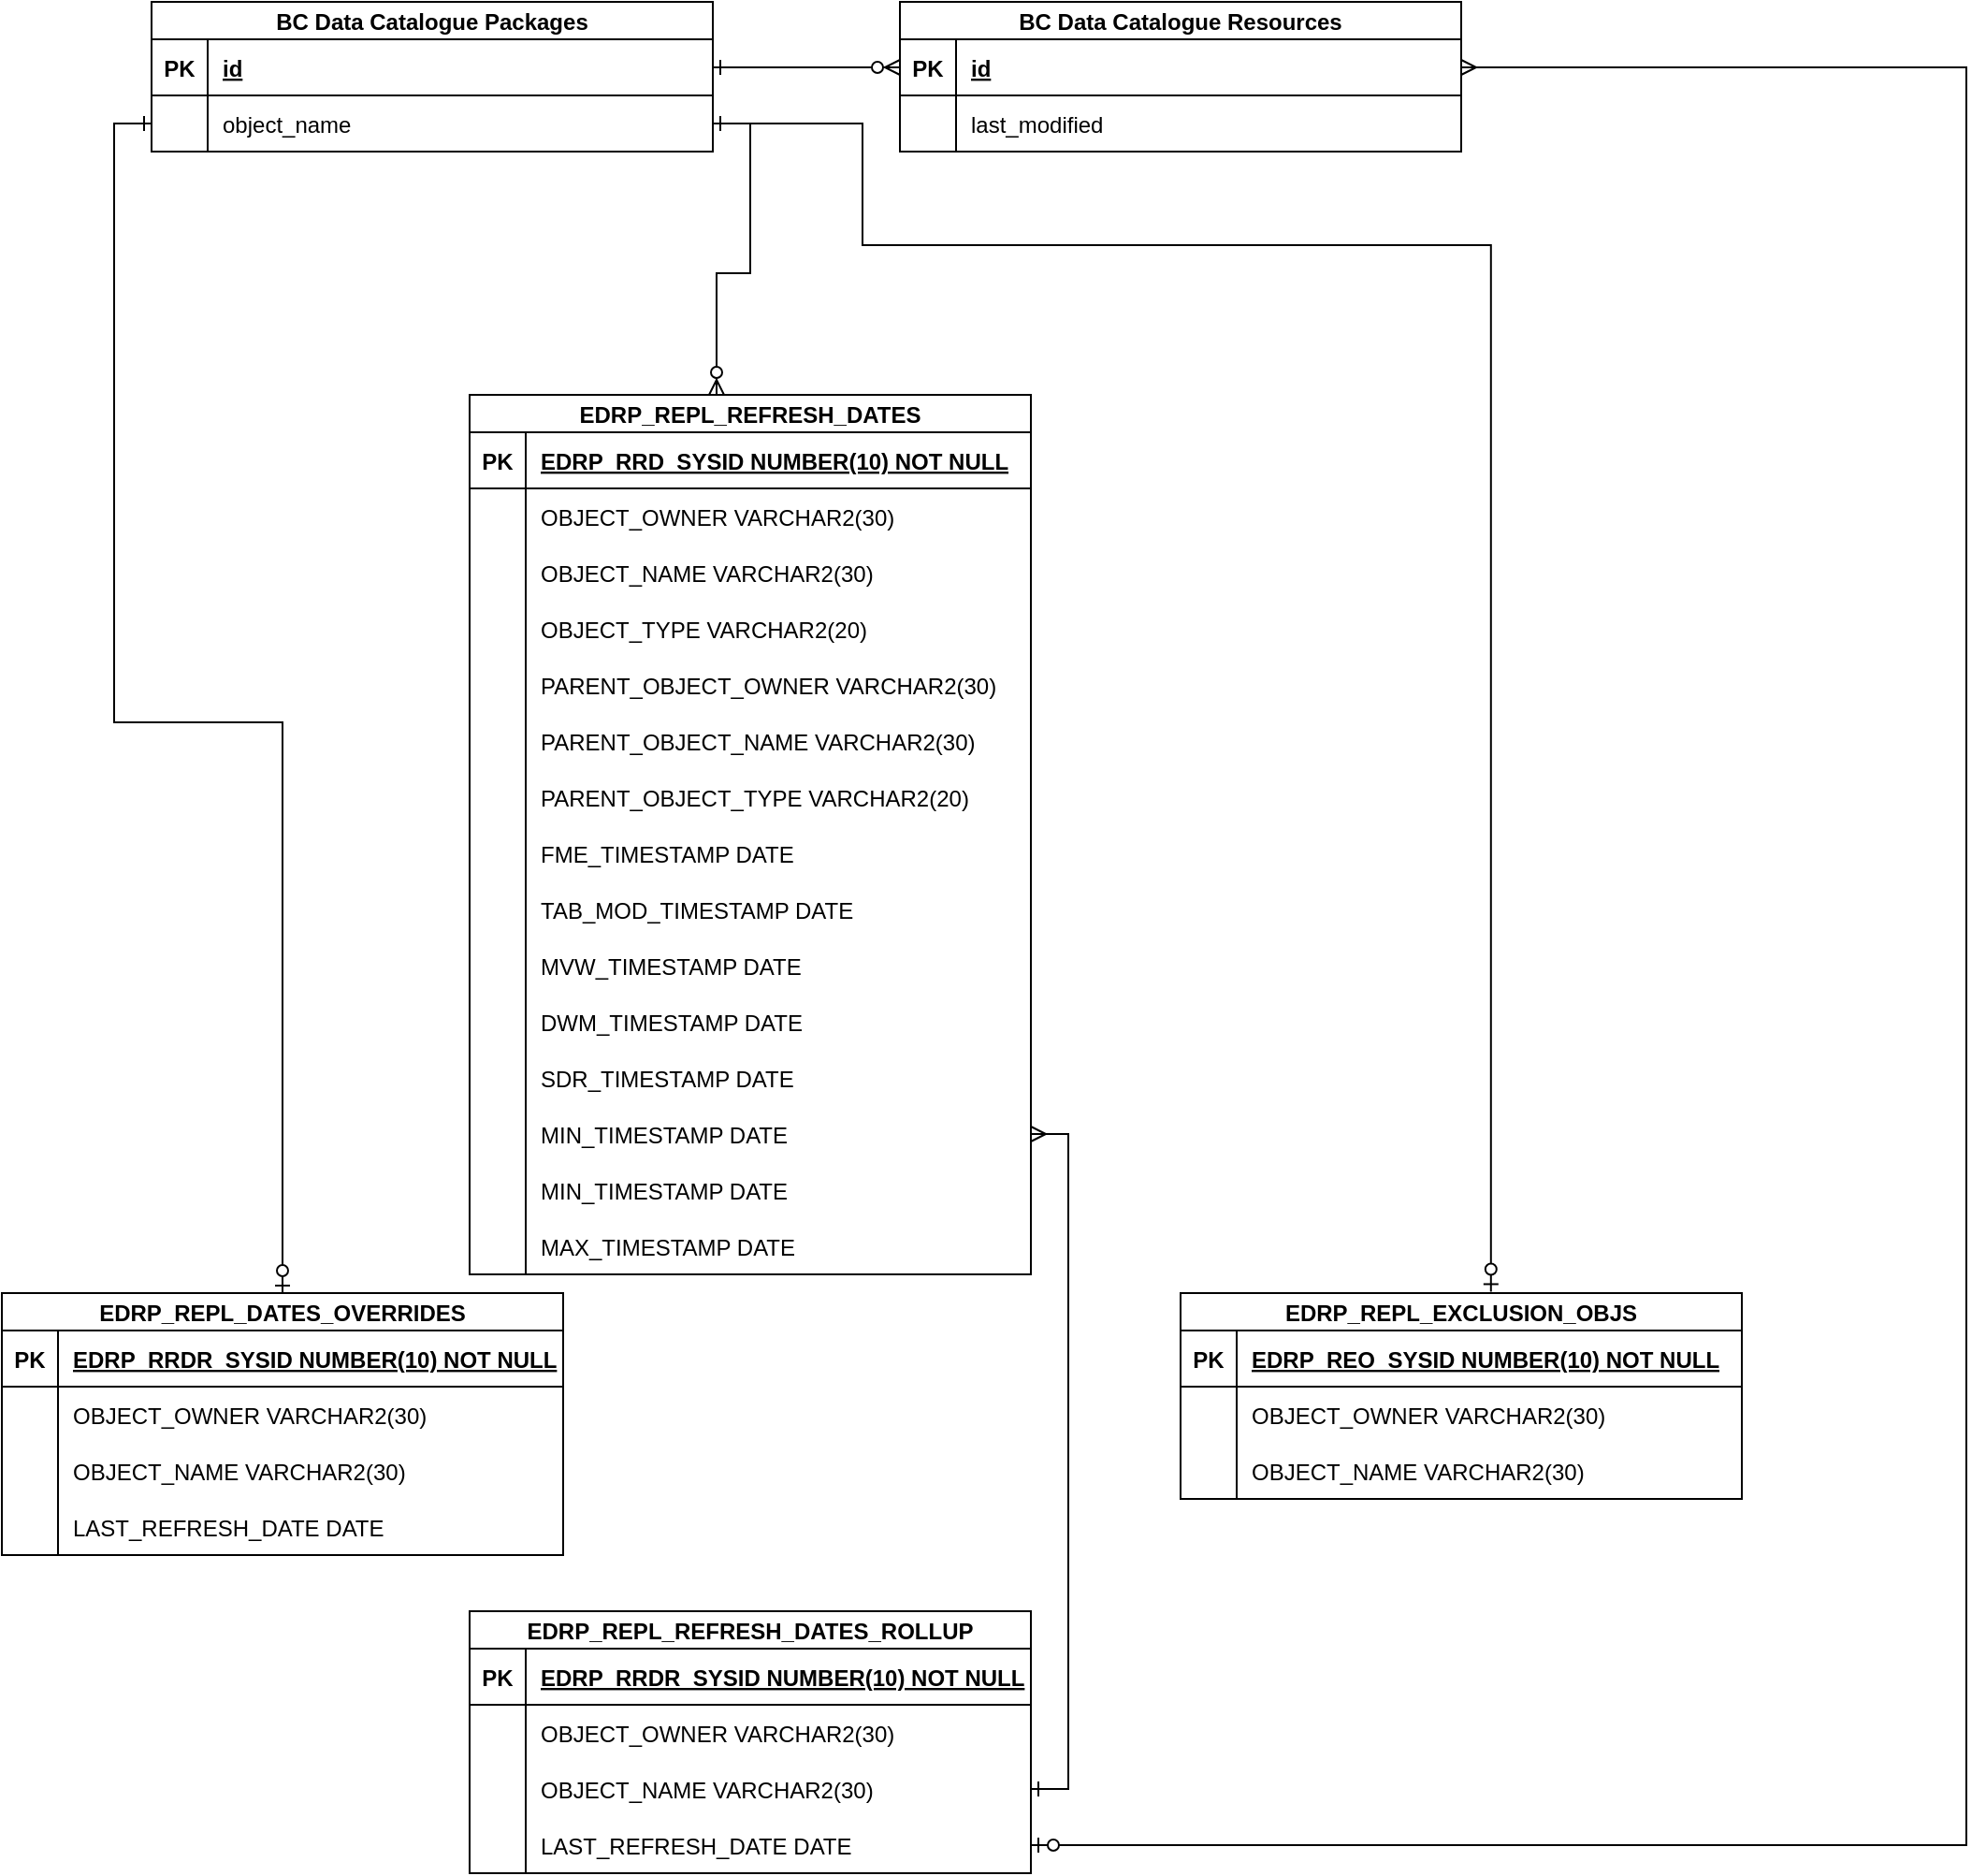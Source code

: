 <mxfile version="13.7.7" type="github">
  <diagram id="R2lEEEUBdFMjLlhIrx00" name="Page-1">
    <mxGraphModel dx="1550" dy="1813" grid="1" gridSize="10" guides="1" tooltips="1" connect="1" arrows="1" fold="1" page="1" pageScale="1" pageWidth="850" pageHeight="1100" math="0" shadow="0" extFonts="Permanent Marker^https://fonts.googleapis.com/css?family=Permanent+Marker">
      <root>
        <mxCell id="0" />
        <mxCell id="1" parent="0" />
        <mxCell id="-gFBIiaaTFmmzirVs_EE-34" value="EDRP_REPL_REFRESH_DATES" style="shape=table;startSize=20;container=1;collapsible=1;childLayout=tableLayout;fixedRows=1;rowLines=0;fontStyle=1;align=center;resizeLast=1;" parent="1" vertex="1">
          <mxGeometry x="260" y="10" width="300" height="470" as="geometry">
            <mxRectangle x="120" y="120" width="100" height="30" as="alternateBounds" />
          </mxGeometry>
        </mxCell>
        <mxCell id="-gFBIiaaTFmmzirVs_EE-35" value="" style="shape=partialRectangle;collapsible=0;dropTarget=0;pointerEvents=0;fillColor=none;points=[[0,0.5],[1,0.5]];portConstraint=eastwest;top=0;left=0;right=0;bottom=1;" parent="-gFBIiaaTFmmzirVs_EE-34" vertex="1">
          <mxGeometry y="20" width="300" height="30" as="geometry" />
        </mxCell>
        <mxCell id="-gFBIiaaTFmmzirVs_EE-36" value="PK" style="shape=partialRectangle;overflow=hidden;connectable=0;fillColor=none;top=0;left=0;bottom=0;right=0;fontStyle=1;" parent="-gFBIiaaTFmmzirVs_EE-35" vertex="1">
          <mxGeometry width="30" height="30" as="geometry" />
        </mxCell>
        <mxCell id="-gFBIiaaTFmmzirVs_EE-37" value="EDRP_RRD_SYSID NUMBER(10) NOT NULL" style="shape=partialRectangle;overflow=hidden;connectable=0;fillColor=none;top=0;left=0;bottom=0;right=0;align=left;spacingLeft=6;fontStyle=5;" parent="-gFBIiaaTFmmzirVs_EE-35" vertex="1">
          <mxGeometry x="30" width="270" height="30" as="geometry" />
        </mxCell>
        <mxCell id="-gFBIiaaTFmmzirVs_EE-38" value="" style="shape=partialRectangle;collapsible=0;dropTarget=0;pointerEvents=0;fillColor=none;points=[[0,0.5],[1,0.5]];portConstraint=eastwest;top=0;left=0;right=0;bottom=0;" parent="-gFBIiaaTFmmzirVs_EE-34" vertex="1">
          <mxGeometry y="50" width="300" height="30" as="geometry" />
        </mxCell>
        <mxCell id="-gFBIiaaTFmmzirVs_EE-39" value="" style="shape=partialRectangle;overflow=hidden;connectable=0;fillColor=none;top=0;left=0;bottom=0;right=0;" parent="-gFBIiaaTFmmzirVs_EE-38" vertex="1">
          <mxGeometry width="30" height="30" as="geometry" />
        </mxCell>
        <mxCell id="-gFBIiaaTFmmzirVs_EE-40" value="OBJECT_OWNER VARCHAR2(30)" style="shape=partialRectangle;overflow=hidden;connectable=0;fillColor=none;top=0;left=0;bottom=0;right=0;align=left;spacingLeft=6;" parent="-gFBIiaaTFmmzirVs_EE-38" vertex="1">
          <mxGeometry x="30" width="270" height="30" as="geometry" />
        </mxCell>
        <mxCell id="-gFBIiaaTFmmzirVs_EE-41" value="" style="shape=partialRectangle;collapsible=0;dropTarget=0;pointerEvents=0;fillColor=none;points=[[0,0.5],[1,0.5]];portConstraint=eastwest;top=0;left=0;right=0;bottom=0;" parent="-gFBIiaaTFmmzirVs_EE-34" vertex="1">
          <mxGeometry y="80" width="300" height="30" as="geometry" />
        </mxCell>
        <mxCell id="-gFBIiaaTFmmzirVs_EE-42" value="" style="shape=partialRectangle;overflow=hidden;connectable=0;fillColor=none;top=0;left=0;bottom=0;right=0;" parent="-gFBIiaaTFmmzirVs_EE-41" vertex="1">
          <mxGeometry width="30" height="30" as="geometry" />
        </mxCell>
        <mxCell id="-gFBIiaaTFmmzirVs_EE-43" value="OBJECT_NAME VARCHAR2(30)" style="shape=partialRectangle;overflow=hidden;connectable=0;fillColor=none;top=0;left=0;bottom=0;right=0;align=left;spacingLeft=6;" parent="-gFBIiaaTFmmzirVs_EE-41" vertex="1">
          <mxGeometry x="30" width="270" height="30" as="geometry" />
        </mxCell>
        <mxCell id="-gFBIiaaTFmmzirVs_EE-44" value="" style="shape=partialRectangle;collapsible=0;dropTarget=0;pointerEvents=0;fillColor=none;points=[[0,0.5],[1,0.5]];portConstraint=eastwest;top=0;left=0;right=0;bottom=0;" parent="-gFBIiaaTFmmzirVs_EE-34" vertex="1">
          <mxGeometry y="110" width="300" height="30" as="geometry" />
        </mxCell>
        <mxCell id="-gFBIiaaTFmmzirVs_EE-45" value="" style="shape=partialRectangle;overflow=hidden;connectable=0;fillColor=none;top=0;left=0;bottom=0;right=0;" parent="-gFBIiaaTFmmzirVs_EE-44" vertex="1">
          <mxGeometry width="30" height="30" as="geometry" />
        </mxCell>
        <mxCell id="-gFBIiaaTFmmzirVs_EE-46" value="OBJECT_TYPE VARCHAR2(20)" style="shape=partialRectangle;overflow=hidden;connectable=0;fillColor=none;top=0;left=0;bottom=0;right=0;align=left;spacingLeft=6;" parent="-gFBIiaaTFmmzirVs_EE-44" vertex="1">
          <mxGeometry x="30" width="270" height="30" as="geometry" />
        </mxCell>
        <mxCell id="LpbPCMTC6_ZlXAUZ8kHY-16" value="" style="shape=partialRectangle;collapsible=0;dropTarget=0;pointerEvents=0;fillColor=none;points=[[0,0.5],[1,0.5]];portConstraint=eastwest;top=0;left=0;right=0;bottom=0;" vertex="1" parent="-gFBIiaaTFmmzirVs_EE-34">
          <mxGeometry y="140" width="300" height="30" as="geometry" />
        </mxCell>
        <mxCell id="LpbPCMTC6_ZlXAUZ8kHY-17" value="" style="shape=partialRectangle;overflow=hidden;connectable=0;fillColor=none;top=0;left=0;bottom=0;right=0;" vertex="1" parent="LpbPCMTC6_ZlXAUZ8kHY-16">
          <mxGeometry width="30" height="30" as="geometry" />
        </mxCell>
        <mxCell id="LpbPCMTC6_ZlXAUZ8kHY-18" value="PARENT_OBJECT_OWNER VARCHAR2(30)" style="shape=partialRectangle;overflow=hidden;connectable=0;fillColor=none;top=0;left=0;bottom=0;right=0;align=left;spacingLeft=6;" vertex="1" parent="LpbPCMTC6_ZlXAUZ8kHY-16">
          <mxGeometry x="30" width="270" height="30" as="geometry" />
        </mxCell>
        <mxCell id="LpbPCMTC6_ZlXAUZ8kHY-19" value="" style="shape=partialRectangle;collapsible=0;dropTarget=0;pointerEvents=0;fillColor=none;points=[[0,0.5],[1,0.5]];portConstraint=eastwest;top=0;left=0;right=0;bottom=0;" vertex="1" parent="-gFBIiaaTFmmzirVs_EE-34">
          <mxGeometry y="170" width="300" height="30" as="geometry" />
        </mxCell>
        <mxCell id="LpbPCMTC6_ZlXAUZ8kHY-20" value="" style="shape=partialRectangle;overflow=hidden;connectable=0;fillColor=none;top=0;left=0;bottom=0;right=0;" vertex="1" parent="LpbPCMTC6_ZlXAUZ8kHY-19">
          <mxGeometry width="30" height="30" as="geometry" />
        </mxCell>
        <mxCell id="LpbPCMTC6_ZlXAUZ8kHY-21" value="PARENT_OBJECT_NAME VARCHAR2(30)" style="shape=partialRectangle;overflow=hidden;connectable=0;fillColor=none;top=0;left=0;bottom=0;right=0;align=left;spacingLeft=6;" vertex="1" parent="LpbPCMTC6_ZlXAUZ8kHY-19">
          <mxGeometry x="30" width="270" height="30" as="geometry" />
        </mxCell>
        <mxCell id="LpbPCMTC6_ZlXAUZ8kHY-22" value="" style="shape=partialRectangle;collapsible=0;dropTarget=0;pointerEvents=0;fillColor=none;points=[[0,0.5],[1,0.5]];portConstraint=eastwest;top=0;left=0;right=0;bottom=0;" vertex="1" parent="-gFBIiaaTFmmzirVs_EE-34">
          <mxGeometry y="200" width="300" height="30" as="geometry" />
        </mxCell>
        <mxCell id="LpbPCMTC6_ZlXAUZ8kHY-23" value="" style="shape=partialRectangle;overflow=hidden;connectable=0;fillColor=none;top=0;left=0;bottom=0;right=0;" vertex="1" parent="LpbPCMTC6_ZlXAUZ8kHY-22">
          <mxGeometry width="30" height="30" as="geometry" />
        </mxCell>
        <mxCell id="LpbPCMTC6_ZlXAUZ8kHY-24" value="PARENT_OBJECT_TYPE VARCHAR2(20)" style="shape=partialRectangle;overflow=hidden;connectable=0;fillColor=none;top=0;left=0;bottom=0;right=0;align=left;spacingLeft=6;" vertex="1" parent="LpbPCMTC6_ZlXAUZ8kHY-22">
          <mxGeometry x="30" width="270" height="30" as="geometry" />
        </mxCell>
        <mxCell id="LpbPCMTC6_ZlXAUZ8kHY-69" value="" style="shape=partialRectangle;collapsible=0;dropTarget=0;pointerEvents=0;fillColor=none;points=[[0,0.5],[1,0.5]];portConstraint=eastwest;top=0;left=0;right=0;bottom=0;" vertex="1" parent="-gFBIiaaTFmmzirVs_EE-34">
          <mxGeometry y="230" width="300" height="30" as="geometry" />
        </mxCell>
        <mxCell id="LpbPCMTC6_ZlXAUZ8kHY-70" value="" style="shape=partialRectangle;overflow=hidden;connectable=0;fillColor=none;top=0;left=0;bottom=0;right=0;" vertex="1" parent="LpbPCMTC6_ZlXAUZ8kHY-69">
          <mxGeometry width="30" height="30" as="geometry" />
        </mxCell>
        <mxCell id="LpbPCMTC6_ZlXAUZ8kHY-71" value="FME_TIMESTAMP DATE" style="shape=partialRectangle;overflow=hidden;connectable=0;fillColor=none;top=0;left=0;bottom=0;right=0;align=left;spacingLeft=6;" vertex="1" parent="LpbPCMTC6_ZlXAUZ8kHY-69">
          <mxGeometry x="30" width="270" height="30" as="geometry" />
        </mxCell>
        <mxCell id="LpbPCMTC6_ZlXAUZ8kHY-73" value="" style="shape=partialRectangle;collapsible=0;dropTarget=0;pointerEvents=0;fillColor=none;points=[[0,0.5],[1,0.5]];portConstraint=eastwest;top=0;left=0;right=0;bottom=0;" vertex="1" parent="-gFBIiaaTFmmzirVs_EE-34">
          <mxGeometry y="260" width="300" height="30" as="geometry" />
        </mxCell>
        <mxCell id="LpbPCMTC6_ZlXAUZ8kHY-74" value="" style="shape=partialRectangle;overflow=hidden;connectable=0;fillColor=none;top=0;left=0;bottom=0;right=0;" vertex="1" parent="LpbPCMTC6_ZlXAUZ8kHY-73">
          <mxGeometry width="30" height="30" as="geometry" />
        </mxCell>
        <mxCell id="LpbPCMTC6_ZlXAUZ8kHY-75" value="TAB_MOD_TIMESTAMP DATE" style="shape=partialRectangle;overflow=hidden;connectable=0;fillColor=none;top=0;left=0;bottom=0;right=0;align=left;spacingLeft=6;" vertex="1" parent="LpbPCMTC6_ZlXAUZ8kHY-73">
          <mxGeometry x="30" width="270" height="30" as="geometry" />
        </mxCell>
        <mxCell id="LpbPCMTC6_ZlXAUZ8kHY-76" value="" style="shape=partialRectangle;collapsible=0;dropTarget=0;pointerEvents=0;fillColor=none;points=[[0,0.5],[1,0.5]];portConstraint=eastwest;top=0;left=0;right=0;bottom=0;" vertex="1" parent="-gFBIiaaTFmmzirVs_EE-34">
          <mxGeometry y="290" width="300" height="30" as="geometry" />
        </mxCell>
        <mxCell id="LpbPCMTC6_ZlXAUZ8kHY-77" value="" style="shape=partialRectangle;overflow=hidden;connectable=0;fillColor=none;top=0;left=0;bottom=0;right=0;" vertex="1" parent="LpbPCMTC6_ZlXAUZ8kHY-76">
          <mxGeometry width="30" height="30" as="geometry" />
        </mxCell>
        <mxCell id="LpbPCMTC6_ZlXAUZ8kHY-78" value="MVW_TIMESTAMP DATE" style="shape=partialRectangle;overflow=hidden;connectable=0;fillColor=none;top=0;left=0;bottom=0;right=0;align=left;spacingLeft=6;" vertex="1" parent="LpbPCMTC6_ZlXAUZ8kHY-76">
          <mxGeometry x="30" width="270" height="30" as="geometry" />
        </mxCell>
        <mxCell id="LpbPCMTC6_ZlXAUZ8kHY-79" value="" style="shape=partialRectangle;collapsible=0;dropTarget=0;pointerEvents=0;fillColor=none;points=[[0,0.5],[1,0.5]];portConstraint=eastwest;top=0;left=0;right=0;bottom=0;" vertex="1" parent="-gFBIiaaTFmmzirVs_EE-34">
          <mxGeometry y="320" width="300" height="30" as="geometry" />
        </mxCell>
        <mxCell id="LpbPCMTC6_ZlXAUZ8kHY-80" value="" style="shape=partialRectangle;overflow=hidden;connectable=0;fillColor=none;top=0;left=0;bottom=0;right=0;" vertex="1" parent="LpbPCMTC6_ZlXAUZ8kHY-79">
          <mxGeometry width="30" height="30" as="geometry" />
        </mxCell>
        <mxCell id="LpbPCMTC6_ZlXAUZ8kHY-81" value="DWM_TIMESTAMP DATE" style="shape=partialRectangle;overflow=hidden;connectable=0;fillColor=none;top=0;left=0;bottom=0;right=0;align=left;spacingLeft=6;" vertex="1" parent="LpbPCMTC6_ZlXAUZ8kHY-79">
          <mxGeometry x="30" width="270" height="30" as="geometry" />
        </mxCell>
        <mxCell id="LpbPCMTC6_ZlXAUZ8kHY-82" value="" style="shape=partialRectangle;collapsible=0;dropTarget=0;pointerEvents=0;fillColor=none;points=[[0,0.5],[1,0.5]];portConstraint=eastwest;top=0;left=0;right=0;bottom=0;" vertex="1" parent="-gFBIiaaTFmmzirVs_EE-34">
          <mxGeometry y="350" width="300" height="30" as="geometry" />
        </mxCell>
        <mxCell id="LpbPCMTC6_ZlXAUZ8kHY-83" value="" style="shape=partialRectangle;overflow=hidden;connectable=0;fillColor=none;top=0;left=0;bottom=0;right=0;" vertex="1" parent="LpbPCMTC6_ZlXAUZ8kHY-82">
          <mxGeometry width="30" height="30" as="geometry" />
        </mxCell>
        <mxCell id="LpbPCMTC6_ZlXAUZ8kHY-84" value="SDR_TIMESTAMP DATE" style="shape=partialRectangle;overflow=hidden;connectable=0;fillColor=none;top=0;left=0;bottom=0;right=0;align=left;spacingLeft=6;" vertex="1" parent="LpbPCMTC6_ZlXAUZ8kHY-82">
          <mxGeometry x="30" width="270" height="30" as="geometry" />
        </mxCell>
        <mxCell id="LpbPCMTC6_ZlXAUZ8kHY-85" value="" style="shape=partialRectangle;collapsible=0;dropTarget=0;pointerEvents=0;fillColor=none;points=[[0,0.5],[1,0.5]];portConstraint=eastwest;top=0;left=0;right=0;bottom=0;" vertex="1" parent="-gFBIiaaTFmmzirVs_EE-34">
          <mxGeometry y="380" width="300" height="30" as="geometry" />
        </mxCell>
        <mxCell id="LpbPCMTC6_ZlXAUZ8kHY-86" value="" style="shape=partialRectangle;overflow=hidden;connectable=0;fillColor=none;top=0;left=0;bottom=0;right=0;" vertex="1" parent="LpbPCMTC6_ZlXAUZ8kHY-85">
          <mxGeometry width="30" height="30" as="geometry" />
        </mxCell>
        <mxCell id="LpbPCMTC6_ZlXAUZ8kHY-87" value="MIN_TIMESTAMP DATE" style="shape=partialRectangle;overflow=hidden;connectable=0;fillColor=none;top=0;left=0;bottom=0;right=0;align=left;spacingLeft=6;" vertex="1" parent="LpbPCMTC6_ZlXAUZ8kHY-85">
          <mxGeometry x="30" width="270" height="30" as="geometry" />
        </mxCell>
        <mxCell id="LpbPCMTC6_ZlXAUZ8kHY-98" value="" style="shape=partialRectangle;collapsible=0;dropTarget=0;pointerEvents=0;fillColor=none;points=[[0,0.5],[1,0.5]];portConstraint=eastwest;top=0;left=0;right=0;bottom=0;" vertex="1" parent="-gFBIiaaTFmmzirVs_EE-34">
          <mxGeometry y="410" width="300" height="30" as="geometry" />
        </mxCell>
        <mxCell id="LpbPCMTC6_ZlXAUZ8kHY-99" value="" style="shape=partialRectangle;overflow=hidden;connectable=0;fillColor=none;top=0;left=0;bottom=0;right=0;" vertex="1" parent="LpbPCMTC6_ZlXAUZ8kHY-98">
          <mxGeometry width="30" height="30" as="geometry" />
        </mxCell>
        <mxCell id="LpbPCMTC6_ZlXAUZ8kHY-100" value="MIN_TIMESTAMP DATE" style="shape=partialRectangle;overflow=hidden;connectable=0;fillColor=none;top=0;left=0;bottom=0;right=0;align=left;spacingLeft=6;" vertex="1" parent="LpbPCMTC6_ZlXAUZ8kHY-98">
          <mxGeometry x="30" width="270" height="30" as="geometry" />
        </mxCell>
        <mxCell id="LpbPCMTC6_ZlXAUZ8kHY-88" value="" style="shape=partialRectangle;collapsible=0;dropTarget=0;pointerEvents=0;fillColor=none;points=[[0,0.5],[1,0.5]];portConstraint=eastwest;top=0;left=0;right=0;bottom=0;" vertex="1" parent="-gFBIiaaTFmmzirVs_EE-34">
          <mxGeometry y="440" width="300" height="30" as="geometry" />
        </mxCell>
        <mxCell id="LpbPCMTC6_ZlXAUZ8kHY-89" value="" style="shape=partialRectangle;overflow=hidden;connectable=0;fillColor=none;top=0;left=0;bottom=0;right=0;" vertex="1" parent="LpbPCMTC6_ZlXAUZ8kHY-88">
          <mxGeometry width="30" height="30" as="geometry" />
        </mxCell>
        <mxCell id="LpbPCMTC6_ZlXAUZ8kHY-90" value="MAX_TIMESTAMP DATE" style="shape=partialRectangle;overflow=hidden;connectable=0;fillColor=none;top=0;left=0;bottom=0;right=0;align=left;spacingLeft=6;" vertex="1" parent="LpbPCMTC6_ZlXAUZ8kHY-88">
          <mxGeometry x="30" width="270" height="30" as="geometry" />
        </mxCell>
        <mxCell id="LpbPCMTC6_ZlXAUZ8kHY-91" style="edgeStyle=orthogonalEdgeStyle;rounded=0;orthogonalLoop=1;jettySize=auto;html=1;exitX=1;exitY=0.5;exitDx=0;exitDy=0;entryX=0.44;entryY=0;entryDx=0;entryDy=0;entryPerimeter=0;endArrow=ERzeroToMany;endFill=1;startArrow=ERone;startFill=0;" edge="1" parent="1" source="-gFBIiaaTFmmzirVs_EE-51" target="-gFBIiaaTFmmzirVs_EE-34">
          <mxGeometry relative="1" as="geometry" />
        </mxCell>
        <mxCell id="LpbPCMTC6_ZlXAUZ8kHY-92" style="edgeStyle=orthogonalEdgeStyle;rounded=0;orthogonalLoop=1;jettySize=auto;html=1;exitX=1;exitY=0.5;exitDx=0;exitDy=0;entryX=0;entryY=0.5;entryDx=0;entryDy=0;startArrow=ERone;startFill=0;endArrow=ERzeroToMany;endFill=1;" edge="1" parent="1" source="-gFBIiaaTFmmzirVs_EE-60" target="LpbPCMTC6_ZlXAUZ8kHY-2">
          <mxGeometry relative="1" as="geometry" />
        </mxCell>
        <mxCell id="LpbPCMTC6_ZlXAUZ8kHY-93" style="edgeStyle=orthogonalEdgeStyle;rounded=0;orthogonalLoop=1;jettySize=auto;html=1;exitX=0;exitY=0.5;exitDx=0;exitDy=0;entryX=0.5;entryY=0;entryDx=0;entryDy=0;startArrow=ERone;startFill=0;endArrow=ERzeroToOne;endFill=1;" edge="1" parent="1" source="-gFBIiaaTFmmzirVs_EE-51" target="C-vyLk0tnHw3VtMMgP7b-23">
          <mxGeometry relative="1" as="geometry" />
        </mxCell>
        <mxCell id="LpbPCMTC6_ZlXAUZ8kHY-1" value="BC Data Catalogue Resources" style="shape=table;startSize=20;container=1;collapsible=1;childLayout=tableLayout;fixedRows=1;rowLines=0;fontStyle=1;align=center;resizeLast=1;" vertex="1" parent="1">
          <mxGeometry x="490" y="-200" width="300" height="80" as="geometry">
            <mxRectangle x="120" y="120" width="100" height="30" as="alternateBounds" />
          </mxGeometry>
        </mxCell>
        <mxCell id="LpbPCMTC6_ZlXAUZ8kHY-2" value="" style="shape=partialRectangle;collapsible=0;dropTarget=0;pointerEvents=0;fillColor=none;points=[[0,0.5],[1,0.5]];portConstraint=eastwest;top=0;left=0;right=0;bottom=1;" vertex="1" parent="LpbPCMTC6_ZlXAUZ8kHY-1">
          <mxGeometry y="20" width="300" height="30" as="geometry" />
        </mxCell>
        <mxCell id="LpbPCMTC6_ZlXAUZ8kHY-3" value="PK" style="shape=partialRectangle;overflow=hidden;connectable=0;fillColor=none;top=0;left=0;bottom=0;right=0;fontStyle=1;" vertex="1" parent="LpbPCMTC6_ZlXAUZ8kHY-2">
          <mxGeometry width="30" height="30" as="geometry" />
        </mxCell>
        <mxCell id="LpbPCMTC6_ZlXAUZ8kHY-4" value="id" style="shape=partialRectangle;overflow=hidden;connectable=0;fillColor=none;top=0;left=0;bottom=0;right=0;align=left;spacingLeft=6;fontStyle=5;" vertex="1" parent="LpbPCMTC6_ZlXAUZ8kHY-2">
          <mxGeometry x="30" width="270" height="30" as="geometry" />
        </mxCell>
        <mxCell id="LpbPCMTC6_ZlXAUZ8kHY-5" value="" style="shape=partialRectangle;collapsible=0;dropTarget=0;pointerEvents=0;fillColor=none;points=[[0,0.5],[1,0.5]];portConstraint=eastwest;top=0;left=0;right=0;bottom=0;" vertex="1" parent="LpbPCMTC6_ZlXAUZ8kHY-1">
          <mxGeometry y="50" width="300" height="30" as="geometry" />
        </mxCell>
        <mxCell id="LpbPCMTC6_ZlXAUZ8kHY-6" value="" style="shape=partialRectangle;overflow=hidden;connectable=0;fillColor=none;top=0;left=0;bottom=0;right=0;" vertex="1" parent="LpbPCMTC6_ZlXAUZ8kHY-5">
          <mxGeometry width="30" height="30" as="geometry" />
        </mxCell>
        <mxCell id="LpbPCMTC6_ZlXAUZ8kHY-7" value="last_modified" style="shape=partialRectangle;overflow=hidden;connectable=0;fillColor=none;top=0;left=0;bottom=0;right=0;align=left;spacingLeft=6;" vertex="1" parent="LpbPCMTC6_ZlXAUZ8kHY-5">
          <mxGeometry x="30" width="270" height="30" as="geometry" />
        </mxCell>
        <mxCell id="-gFBIiaaTFmmzirVs_EE-47" value="BC Data Catalogue Packages" style="shape=table;startSize=20;container=1;collapsible=1;childLayout=tableLayout;fixedRows=1;rowLines=0;fontStyle=1;align=center;resizeLast=1;" parent="1" vertex="1">
          <mxGeometry x="90" y="-200" width="300" height="80" as="geometry">
            <mxRectangle x="120" y="120" width="100" height="30" as="alternateBounds" />
          </mxGeometry>
        </mxCell>
        <mxCell id="-gFBIiaaTFmmzirVs_EE-60" value="" style="shape=partialRectangle;collapsible=0;dropTarget=0;pointerEvents=0;fillColor=none;points=[[0,0.5],[1,0.5]];portConstraint=eastwest;top=0;left=0;right=0;bottom=1;" parent="-gFBIiaaTFmmzirVs_EE-47" vertex="1">
          <mxGeometry y="20" width="300" height="30" as="geometry" />
        </mxCell>
        <mxCell id="-gFBIiaaTFmmzirVs_EE-61" value="PK" style="shape=partialRectangle;overflow=hidden;connectable=0;fillColor=none;top=0;left=0;bottom=0;right=0;fontStyle=1;" parent="-gFBIiaaTFmmzirVs_EE-60" vertex="1">
          <mxGeometry width="30" height="30" as="geometry" />
        </mxCell>
        <mxCell id="-gFBIiaaTFmmzirVs_EE-62" value="id" style="shape=partialRectangle;overflow=hidden;connectable=0;fillColor=none;top=0;left=0;bottom=0;right=0;align=left;spacingLeft=6;fontStyle=5;" parent="-gFBIiaaTFmmzirVs_EE-60" vertex="1">
          <mxGeometry x="30" width="270" height="30" as="geometry" />
        </mxCell>
        <mxCell id="-gFBIiaaTFmmzirVs_EE-51" value="" style="shape=partialRectangle;collapsible=0;dropTarget=0;pointerEvents=0;fillColor=none;points=[[0,0.5],[1,0.5]];portConstraint=eastwest;top=0;left=0;right=0;bottom=0;" parent="-gFBIiaaTFmmzirVs_EE-47" vertex="1">
          <mxGeometry y="50" width="300" height="30" as="geometry" />
        </mxCell>
        <mxCell id="-gFBIiaaTFmmzirVs_EE-52" value="" style="shape=partialRectangle;overflow=hidden;connectable=0;fillColor=none;top=0;left=0;bottom=0;right=0;" parent="-gFBIiaaTFmmzirVs_EE-51" vertex="1">
          <mxGeometry width="30" height="30" as="geometry" />
        </mxCell>
        <mxCell id="-gFBIiaaTFmmzirVs_EE-53" value="object_name" style="shape=partialRectangle;overflow=hidden;connectable=0;fillColor=none;top=0;left=0;bottom=0;right=0;align=left;spacingLeft=6;" parent="-gFBIiaaTFmmzirVs_EE-51" vertex="1">
          <mxGeometry x="30" width="270" height="30" as="geometry" />
        </mxCell>
        <mxCell id="LpbPCMTC6_ZlXAUZ8kHY-95" style="edgeStyle=orthogonalEdgeStyle;rounded=0;orthogonalLoop=1;jettySize=auto;html=1;exitX=1;exitY=0.5;exitDx=0;exitDy=0;entryX=0.553;entryY=-0.007;entryDx=0;entryDy=0;entryPerimeter=0;startArrow=ERone;startFill=0;endArrow=ERzeroToOne;endFill=1;" edge="1" parent="1" source="-gFBIiaaTFmmzirVs_EE-51" target="-gFBIiaaTFmmzirVs_EE-8">
          <mxGeometry relative="1" as="geometry">
            <Array as="points">
              <mxPoint x="470" y="-135" />
              <mxPoint x="470" y="-70" />
              <mxPoint x="806" y="-70" />
            </Array>
          </mxGeometry>
        </mxCell>
        <mxCell id="-gFBIiaaTFmmzirVs_EE-21" value="EDRP_REPL_REFRESH_DATES_ROLLUP" style="shape=table;startSize=20;container=1;collapsible=1;childLayout=tableLayout;fixedRows=1;rowLines=0;fontStyle=1;align=center;resizeLast=1;" parent="1" vertex="1">
          <mxGeometry x="260" y="660" width="300" height="140" as="geometry">
            <mxRectangle x="120" y="120" width="100" height="30" as="alternateBounds" />
          </mxGeometry>
        </mxCell>
        <mxCell id="-gFBIiaaTFmmzirVs_EE-22" value="" style="shape=partialRectangle;collapsible=0;dropTarget=0;pointerEvents=0;fillColor=none;points=[[0,0.5],[1,0.5]];portConstraint=eastwest;top=0;left=0;right=0;bottom=1;" parent="-gFBIiaaTFmmzirVs_EE-21" vertex="1">
          <mxGeometry y="20" width="300" height="30" as="geometry" />
        </mxCell>
        <mxCell id="-gFBIiaaTFmmzirVs_EE-23" value="PK" style="shape=partialRectangle;overflow=hidden;connectable=0;fillColor=none;top=0;left=0;bottom=0;right=0;fontStyle=1;" parent="-gFBIiaaTFmmzirVs_EE-22" vertex="1">
          <mxGeometry width="30" height="30" as="geometry" />
        </mxCell>
        <mxCell id="-gFBIiaaTFmmzirVs_EE-24" value="EDRP_RRDR_SYSID NUMBER(10) NOT NULL" style="shape=partialRectangle;overflow=hidden;connectable=0;fillColor=none;top=0;left=0;bottom=0;right=0;align=left;spacingLeft=6;fontStyle=5;" parent="-gFBIiaaTFmmzirVs_EE-22" vertex="1">
          <mxGeometry x="30" width="270" height="30" as="geometry" />
        </mxCell>
        <mxCell id="-gFBIiaaTFmmzirVs_EE-25" value="" style="shape=partialRectangle;collapsible=0;dropTarget=0;pointerEvents=0;fillColor=none;points=[[0,0.5],[1,0.5]];portConstraint=eastwest;top=0;left=0;right=0;bottom=0;" parent="-gFBIiaaTFmmzirVs_EE-21" vertex="1">
          <mxGeometry y="50" width="300" height="30" as="geometry" />
        </mxCell>
        <mxCell id="-gFBIiaaTFmmzirVs_EE-26" value="" style="shape=partialRectangle;overflow=hidden;connectable=0;fillColor=none;top=0;left=0;bottom=0;right=0;" parent="-gFBIiaaTFmmzirVs_EE-25" vertex="1">
          <mxGeometry width="30" height="30" as="geometry" />
        </mxCell>
        <mxCell id="-gFBIiaaTFmmzirVs_EE-27" value="OBJECT_OWNER VARCHAR2(30)" style="shape=partialRectangle;overflow=hidden;connectable=0;fillColor=none;top=0;left=0;bottom=0;right=0;align=left;spacingLeft=6;" parent="-gFBIiaaTFmmzirVs_EE-25" vertex="1">
          <mxGeometry x="30" width="270" height="30" as="geometry" />
        </mxCell>
        <mxCell id="-gFBIiaaTFmmzirVs_EE-28" value="" style="shape=partialRectangle;collapsible=0;dropTarget=0;pointerEvents=0;fillColor=none;points=[[0,0.5],[1,0.5]];portConstraint=eastwest;top=0;left=0;right=0;bottom=0;" parent="-gFBIiaaTFmmzirVs_EE-21" vertex="1">
          <mxGeometry y="80" width="300" height="30" as="geometry" />
        </mxCell>
        <mxCell id="-gFBIiaaTFmmzirVs_EE-29" value="" style="shape=partialRectangle;overflow=hidden;connectable=0;fillColor=none;top=0;left=0;bottom=0;right=0;" parent="-gFBIiaaTFmmzirVs_EE-28" vertex="1">
          <mxGeometry width="30" height="30" as="geometry" />
        </mxCell>
        <mxCell id="-gFBIiaaTFmmzirVs_EE-30" value="OBJECT_NAME VARCHAR2(30)" style="shape=partialRectangle;overflow=hidden;connectable=0;fillColor=none;top=0;left=0;bottom=0;right=0;align=left;spacingLeft=6;" parent="-gFBIiaaTFmmzirVs_EE-28" vertex="1">
          <mxGeometry x="30" width="270" height="30" as="geometry" />
        </mxCell>
        <mxCell id="-gFBIiaaTFmmzirVs_EE-31" value="" style="shape=partialRectangle;collapsible=0;dropTarget=0;pointerEvents=0;fillColor=none;points=[[0,0.5],[1,0.5]];portConstraint=eastwest;top=0;left=0;right=0;bottom=0;" parent="-gFBIiaaTFmmzirVs_EE-21" vertex="1">
          <mxGeometry y="110" width="300" height="30" as="geometry" />
        </mxCell>
        <mxCell id="-gFBIiaaTFmmzirVs_EE-32" value="" style="shape=partialRectangle;overflow=hidden;connectable=0;fillColor=none;top=0;left=0;bottom=0;right=0;" parent="-gFBIiaaTFmmzirVs_EE-31" vertex="1">
          <mxGeometry width="30" height="30" as="geometry" />
        </mxCell>
        <mxCell id="-gFBIiaaTFmmzirVs_EE-33" value="LAST_REFRESH_DATE DATE" style="shape=partialRectangle;overflow=hidden;connectable=0;fillColor=none;top=0;left=0;bottom=0;right=0;align=left;spacingLeft=6;" parent="-gFBIiaaTFmmzirVs_EE-31" vertex="1">
          <mxGeometry x="30" width="270" height="30" as="geometry" />
        </mxCell>
        <mxCell id="LpbPCMTC6_ZlXAUZ8kHY-101" style="edgeStyle=orthogonalEdgeStyle;rounded=0;orthogonalLoop=1;jettySize=auto;html=1;exitX=1;exitY=0.5;exitDx=0;exitDy=0;entryX=1;entryY=0.5;entryDx=0;entryDy=0;startArrow=ERmany;startFill=0;endArrow=ERone;endFill=0;" edge="1" parent="1" source="LpbPCMTC6_ZlXAUZ8kHY-85" target="-gFBIiaaTFmmzirVs_EE-28">
          <mxGeometry relative="1" as="geometry" />
        </mxCell>
        <mxCell id="C-vyLk0tnHw3VtMMgP7b-23" value="EDRP_REPL_DATES_OVERRIDES" style="shape=table;startSize=20;container=1;collapsible=1;childLayout=tableLayout;fixedRows=1;rowLines=0;fontStyle=1;align=center;resizeLast=1;" parent="1" vertex="1">
          <mxGeometry x="10" y="490" width="300" height="140" as="geometry">
            <mxRectangle x="120" y="120" width="100" height="30" as="alternateBounds" />
          </mxGeometry>
        </mxCell>
        <mxCell id="C-vyLk0tnHw3VtMMgP7b-24" value="" style="shape=partialRectangle;collapsible=0;dropTarget=0;pointerEvents=0;fillColor=none;points=[[0,0.5],[1,0.5]];portConstraint=eastwest;top=0;left=0;right=0;bottom=1;" parent="C-vyLk0tnHw3VtMMgP7b-23" vertex="1">
          <mxGeometry y="20" width="300" height="30" as="geometry" />
        </mxCell>
        <mxCell id="C-vyLk0tnHw3VtMMgP7b-25" value="PK" style="shape=partialRectangle;overflow=hidden;connectable=0;fillColor=none;top=0;left=0;bottom=0;right=0;fontStyle=1;" parent="C-vyLk0tnHw3VtMMgP7b-24" vertex="1">
          <mxGeometry width="30" height="30" as="geometry" />
        </mxCell>
        <mxCell id="C-vyLk0tnHw3VtMMgP7b-26" value="EDRP_RRDR_SYSID NUMBER(10) NOT NULL" style="shape=partialRectangle;overflow=hidden;connectable=0;fillColor=none;top=0;left=0;bottom=0;right=0;align=left;spacingLeft=6;fontStyle=5;" parent="C-vyLk0tnHw3VtMMgP7b-24" vertex="1">
          <mxGeometry x="30" width="270" height="30" as="geometry" />
        </mxCell>
        <mxCell id="-gFBIiaaTFmmzirVs_EE-1" value="" style="shape=partialRectangle;collapsible=0;dropTarget=0;pointerEvents=0;fillColor=none;points=[[0,0.5],[1,0.5]];portConstraint=eastwest;top=0;left=0;right=0;bottom=0;" parent="C-vyLk0tnHw3VtMMgP7b-23" vertex="1">
          <mxGeometry y="50" width="300" height="30" as="geometry" />
        </mxCell>
        <mxCell id="-gFBIiaaTFmmzirVs_EE-2" value="" style="shape=partialRectangle;overflow=hidden;connectable=0;fillColor=none;top=0;left=0;bottom=0;right=0;" parent="-gFBIiaaTFmmzirVs_EE-1" vertex="1">
          <mxGeometry width="30" height="30" as="geometry" />
        </mxCell>
        <mxCell id="-gFBIiaaTFmmzirVs_EE-3" value="OBJECT_OWNER VARCHAR2(30)" style="shape=partialRectangle;overflow=hidden;connectable=0;fillColor=none;top=0;left=0;bottom=0;right=0;align=left;spacingLeft=6;" parent="-gFBIiaaTFmmzirVs_EE-1" vertex="1">
          <mxGeometry x="30" width="270" height="30" as="geometry" />
        </mxCell>
        <mxCell id="-gFBIiaaTFmmzirVs_EE-4" value="" style="shape=partialRectangle;collapsible=0;dropTarget=0;pointerEvents=0;fillColor=none;points=[[0,0.5],[1,0.5]];portConstraint=eastwest;top=0;left=0;right=0;bottom=0;" parent="C-vyLk0tnHw3VtMMgP7b-23" vertex="1">
          <mxGeometry y="80" width="300" height="30" as="geometry" />
        </mxCell>
        <mxCell id="-gFBIiaaTFmmzirVs_EE-5" value="" style="shape=partialRectangle;overflow=hidden;connectable=0;fillColor=none;top=0;left=0;bottom=0;right=0;" parent="-gFBIiaaTFmmzirVs_EE-4" vertex="1">
          <mxGeometry width="30" height="30" as="geometry" />
        </mxCell>
        <mxCell id="-gFBIiaaTFmmzirVs_EE-6" value="OBJECT_NAME VARCHAR2(30)" style="shape=partialRectangle;overflow=hidden;connectable=0;fillColor=none;top=0;left=0;bottom=0;right=0;align=left;spacingLeft=6;" parent="-gFBIiaaTFmmzirVs_EE-4" vertex="1">
          <mxGeometry x="30" width="270" height="30" as="geometry" />
        </mxCell>
        <mxCell id="C-vyLk0tnHw3VtMMgP7b-27" value="" style="shape=partialRectangle;collapsible=0;dropTarget=0;pointerEvents=0;fillColor=none;points=[[0,0.5],[1,0.5]];portConstraint=eastwest;top=0;left=0;right=0;bottom=0;" parent="C-vyLk0tnHw3VtMMgP7b-23" vertex="1">
          <mxGeometry y="110" width="300" height="30" as="geometry" />
        </mxCell>
        <mxCell id="C-vyLk0tnHw3VtMMgP7b-28" value="" style="shape=partialRectangle;overflow=hidden;connectable=0;fillColor=none;top=0;left=0;bottom=0;right=0;" parent="C-vyLk0tnHw3VtMMgP7b-27" vertex="1">
          <mxGeometry width="30" height="30" as="geometry" />
        </mxCell>
        <mxCell id="C-vyLk0tnHw3VtMMgP7b-29" value="LAST_REFRESH_DATE DATE" style="shape=partialRectangle;overflow=hidden;connectable=0;fillColor=none;top=0;left=0;bottom=0;right=0;align=left;spacingLeft=6;" parent="C-vyLk0tnHw3VtMMgP7b-27" vertex="1">
          <mxGeometry x="30" width="270" height="30" as="geometry" />
        </mxCell>
        <mxCell id="-gFBIiaaTFmmzirVs_EE-8" value="EDRP_REPL_EXCLUSION_OBJS" style="shape=table;startSize=20;container=1;collapsible=1;childLayout=tableLayout;fixedRows=1;rowLines=0;fontStyle=1;align=center;resizeLast=1;" parent="1" vertex="1">
          <mxGeometry x="640" y="490" width="300" height="110" as="geometry">
            <mxRectangle x="120" y="120" width="100" height="30" as="alternateBounds" />
          </mxGeometry>
        </mxCell>
        <mxCell id="-gFBIiaaTFmmzirVs_EE-9" value="" style="shape=partialRectangle;collapsible=0;dropTarget=0;pointerEvents=0;fillColor=none;points=[[0,0.5],[1,0.5]];portConstraint=eastwest;top=0;left=0;right=0;bottom=1;" parent="-gFBIiaaTFmmzirVs_EE-8" vertex="1">
          <mxGeometry y="20" width="300" height="30" as="geometry" />
        </mxCell>
        <mxCell id="-gFBIiaaTFmmzirVs_EE-10" value="PK" style="shape=partialRectangle;overflow=hidden;connectable=0;fillColor=none;top=0;left=0;bottom=0;right=0;fontStyle=1;" parent="-gFBIiaaTFmmzirVs_EE-9" vertex="1">
          <mxGeometry width="30" height="30" as="geometry" />
        </mxCell>
        <mxCell id="-gFBIiaaTFmmzirVs_EE-11" value="EDRP_REO_SYSID NUMBER(10) NOT NULL" style="shape=partialRectangle;overflow=hidden;connectable=0;fillColor=none;top=0;left=0;bottom=0;right=0;align=left;spacingLeft=6;fontStyle=5;" parent="-gFBIiaaTFmmzirVs_EE-9" vertex="1">
          <mxGeometry x="30" width="270" height="30" as="geometry" />
        </mxCell>
        <mxCell id="-gFBIiaaTFmmzirVs_EE-12" value="" style="shape=partialRectangle;collapsible=0;dropTarget=0;pointerEvents=0;fillColor=none;points=[[0,0.5],[1,0.5]];portConstraint=eastwest;top=0;left=0;right=0;bottom=0;" parent="-gFBIiaaTFmmzirVs_EE-8" vertex="1">
          <mxGeometry y="50" width="300" height="30" as="geometry" />
        </mxCell>
        <mxCell id="-gFBIiaaTFmmzirVs_EE-13" value="" style="shape=partialRectangle;overflow=hidden;connectable=0;fillColor=none;top=0;left=0;bottom=0;right=0;" parent="-gFBIiaaTFmmzirVs_EE-12" vertex="1">
          <mxGeometry width="30" height="30" as="geometry" />
        </mxCell>
        <mxCell id="-gFBIiaaTFmmzirVs_EE-14" value="OBJECT_OWNER VARCHAR2(30)" style="shape=partialRectangle;overflow=hidden;connectable=0;fillColor=none;top=0;left=0;bottom=0;right=0;align=left;spacingLeft=6;" parent="-gFBIiaaTFmmzirVs_EE-12" vertex="1">
          <mxGeometry x="30" width="270" height="30" as="geometry" />
        </mxCell>
        <mxCell id="-gFBIiaaTFmmzirVs_EE-15" value="" style="shape=partialRectangle;collapsible=0;dropTarget=0;pointerEvents=0;fillColor=none;points=[[0,0.5],[1,0.5]];portConstraint=eastwest;top=0;left=0;right=0;bottom=0;" parent="-gFBIiaaTFmmzirVs_EE-8" vertex="1">
          <mxGeometry y="80" width="300" height="30" as="geometry" />
        </mxCell>
        <mxCell id="-gFBIiaaTFmmzirVs_EE-16" value="" style="shape=partialRectangle;overflow=hidden;connectable=0;fillColor=none;top=0;left=0;bottom=0;right=0;" parent="-gFBIiaaTFmmzirVs_EE-15" vertex="1">
          <mxGeometry width="30" height="30" as="geometry" />
        </mxCell>
        <mxCell id="-gFBIiaaTFmmzirVs_EE-17" value="OBJECT_NAME VARCHAR2(30)" style="shape=partialRectangle;overflow=hidden;connectable=0;fillColor=none;top=0;left=0;bottom=0;right=0;align=left;spacingLeft=6;" parent="-gFBIiaaTFmmzirVs_EE-15" vertex="1">
          <mxGeometry x="30" width="270" height="30" as="geometry" />
        </mxCell>
        <mxCell id="LpbPCMTC6_ZlXAUZ8kHY-102" style="edgeStyle=orthogonalEdgeStyle;rounded=0;orthogonalLoop=1;jettySize=auto;html=1;exitX=1;exitY=0.5;exitDx=0;exitDy=0;entryX=1;entryY=0.5;entryDx=0;entryDy=0;startArrow=ERmany;startFill=0;endArrow=ERzeroToOne;endFill=1;" edge="1" parent="1" source="LpbPCMTC6_ZlXAUZ8kHY-2" target="-gFBIiaaTFmmzirVs_EE-31">
          <mxGeometry relative="1" as="geometry">
            <Array as="points">
              <mxPoint x="1060" y="-165" />
              <mxPoint x="1060" y="785" />
            </Array>
          </mxGeometry>
        </mxCell>
      </root>
    </mxGraphModel>
  </diagram>
</mxfile>
